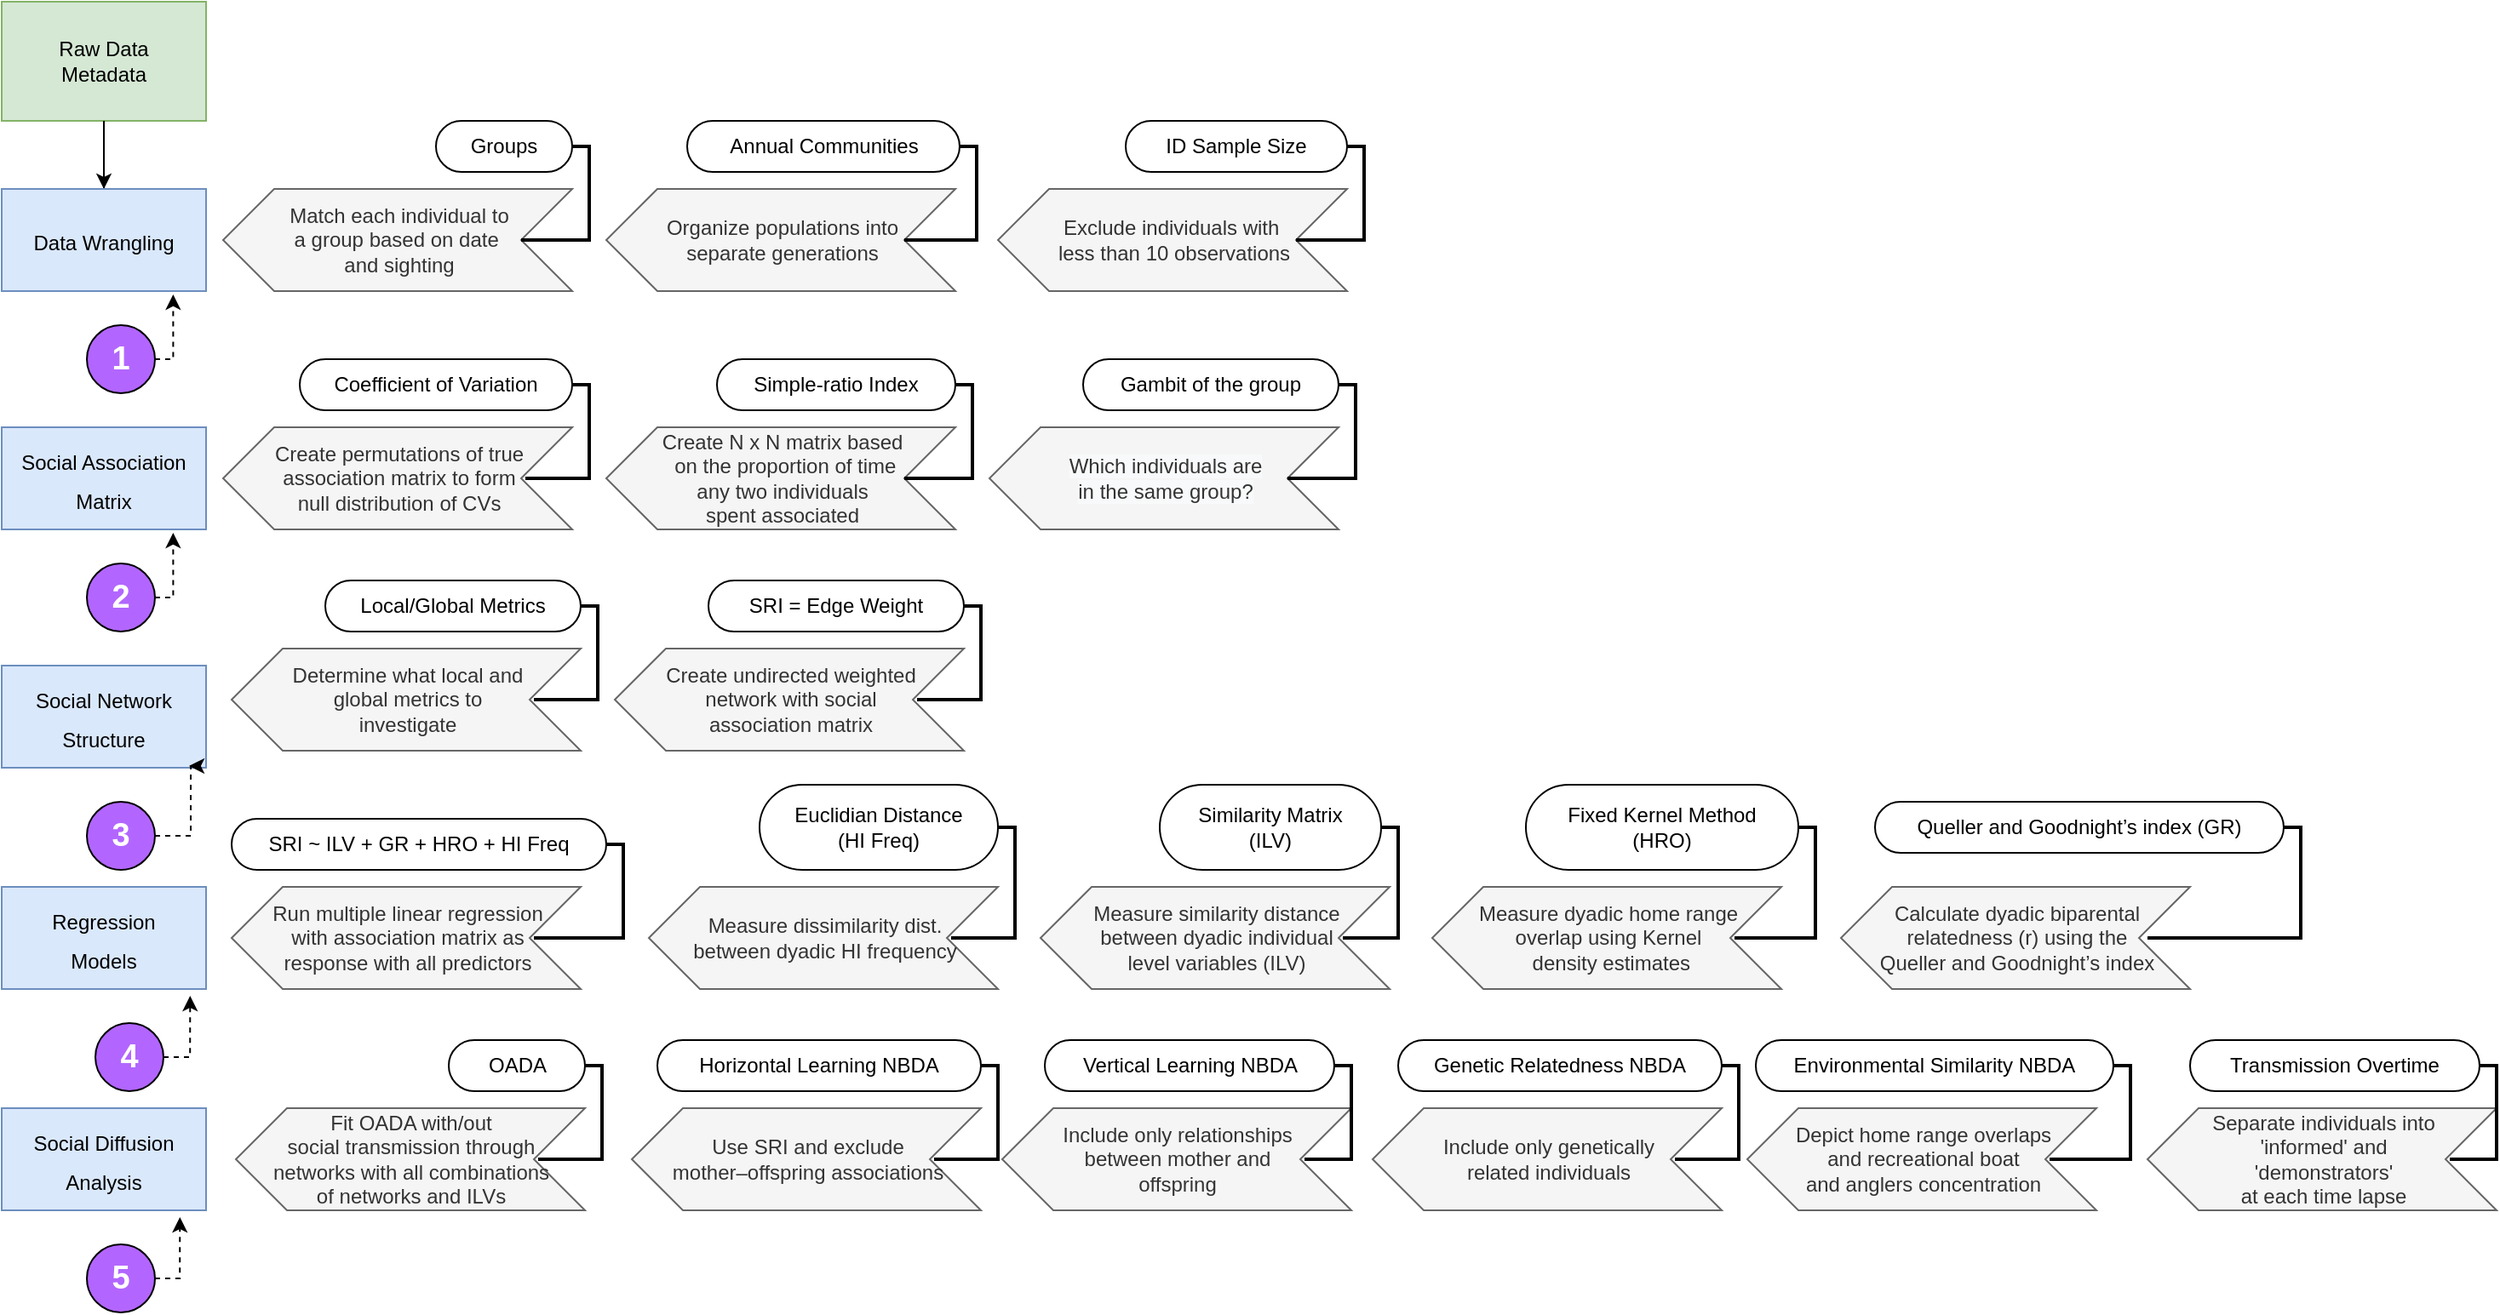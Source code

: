 <mxfile version="21.3.8" type="github">
  <diagram id="Asj_OvlAV7eRFMY_503B" name="Page-1">
    <mxGraphModel dx="794" dy="462" grid="1" gridSize="10" guides="1" tooltips="1" connect="1" arrows="1" fold="1" page="1" pageScale="1" pageWidth="850" pageHeight="1100" background="none" math="0" shadow="0">
      <root>
        <mxCell id="0" />
        <mxCell id="1" parent="0" />
        <mxCell id="feJvAz9ZvgBtIoRs770C-19" value="" style="edgeStyle=orthogonalEdgeStyle;rounded=0;orthogonalLoop=1;jettySize=auto;html=1;fontSize=12;fontColor=#FFFFFF;" parent="1" source="LIPbDDBm2kCoPktOWhKg-1" edge="1">
          <mxGeometry relative="1" as="geometry">
            <mxPoint x="100" y="150" as="targetPoint" />
          </mxGeometry>
        </mxCell>
        <mxCell id="LIPbDDBm2kCoPktOWhKg-1" value="Raw Data&lt;br&gt;Metadata" style="rounded=0;whiteSpace=wrap;html=1;fillColor=#d5e8d4;strokeColor=#82b366;" parent="1" vertex="1">
          <mxGeometry x="40" y="20" width="120" height="70" as="geometry" />
        </mxCell>
        <mxCell id="feJvAz9ZvgBtIoRs770C-24" style="edgeStyle=orthogonalEdgeStyle;rounded=0;orthogonalLoop=1;jettySize=auto;html=1;exitX=0.5;exitY=1;exitDx=0;exitDy=0;fontSize=12;fontColor=#FFFFFF;" parent="1" edge="1">
          <mxGeometry relative="1" as="geometry">
            <mxPoint x="530" y="690" as="sourcePoint" />
          </mxGeometry>
        </mxCell>
        <mxCell id="feJvAz9ZvgBtIoRs770C-25" value="" style="edgeStyle=orthogonalEdgeStyle;rounded=0;orthogonalLoop=1;jettySize=auto;html=1;fontSize=12;fontColor=#FFFFFF;" parent="1" edge="1">
          <mxGeometry relative="1" as="geometry">
            <mxPoint x="490" y="790" as="sourcePoint" />
          </mxGeometry>
        </mxCell>
        <mxCell id="feJvAz9ZvgBtIoRs770C-26" value="" style="edgeStyle=orthogonalEdgeStyle;rounded=0;orthogonalLoop=1;jettySize=auto;html=1;fontSize=12;fontColor=#FFFFFF;" parent="1" edge="1">
          <mxGeometry relative="1" as="geometry">
            <mxPoint x="365" y="790" as="sourcePoint" />
          </mxGeometry>
        </mxCell>
        <mxCell id="feJvAz9ZvgBtIoRs770C-28" value="" style="edgeStyle=orthogonalEdgeStyle;rounded=0;orthogonalLoop=1;jettySize=auto;html=1;fontSize=12;fontColor=#FFFFFF;" parent="1" edge="1">
          <mxGeometry relative="1" as="geometry">
            <mxPoint x="240" y="790" as="sourcePoint" />
          </mxGeometry>
        </mxCell>
        <mxCell id="feJvAz9ZvgBtIoRs770C-21" style="edgeStyle=orthogonalEdgeStyle;rounded=0;orthogonalLoop=1;jettySize=auto;html=1;exitX=1;exitY=0.5;exitDx=0;exitDy=0;entryX=0.839;entryY=1.033;entryDx=0;entryDy=0;entryPerimeter=0;fontSize=12;fontColor=#FFFFFF;dashed=1;" parent="1" source="feJvAz9ZvgBtIoRs770C-13" target="feJvAz9ZvgBtIoRs770C-17" edge="1">
          <mxGeometry relative="1" as="geometry" />
        </mxCell>
        <mxCell id="feJvAz9ZvgBtIoRs770C-13" value="&lt;font style=&quot;font-size: 19px;&quot; color=&quot;#ffffff&quot;&gt;2&lt;/font&gt;" style="ellipse;whiteSpace=wrap;html=1;strokeColor=#000000;fillColor=#B266FF;fontStyle=1" parent="1" vertex="1">
          <mxGeometry x="90" y="350" width="40" height="40" as="geometry" />
        </mxCell>
        <mxCell id="feJvAz9ZvgBtIoRs770C-14" value="&lt;font style=&quot;font-size: 19px;&quot; color=&quot;#ffffff&quot;&gt;3&lt;/font&gt;" style="ellipse;whiteSpace=wrap;html=1;strokeColor=#000000;fillColor=#B266FF;fontStyle=1" parent="1" vertex="1">
          <mxGeometry x="90" y="490" width="40" height="40" as="geometry" />
        </mxCell>
        <mxCell id="feJvAz9ZvgBtIoRs770C-29" style="edgeStyle=orthogonalEdgeStyle;rounded=0;orthogonalLoop=1;jettySize=auto;html=1;exitX=1;exitY=0.5;exitDx=0;exitDy=0;entryX=0.922;entryY=1.067;entryDx=0;entryDy=0;entryPerimeter=0;fontSize=12;fontColor=#FFFFFF;dashed=1;" parent="1" source="feJvAz9ZvgBtIoRs770C-15" target="feJvAz9ZvgBtIoRs770C-23" edge="1">
          <mxGeometry relative="1" as="geometry" />
        </mxCell>
        <mxCell id="feJvAz9ZvgBtIoRs770C-15" value="&lt;font style=&quot;font-size: 19px;&quot; color=&quot;#ffffff&quot;&gt;4&lt;/font&gt;" style="ellipse;whiteSpace=wrap;html=1;strokeColor=#000000;fillColor=#B266FF;fontStyle=1" parent="1" vertex="1">
          <mxGeometry x="95" y="620" width="40" height="40" as="geometry" />
        </mxCell>
        <mxCell id="feJvAz9ZvgBtIoRs770C-31" style="edgeStyle=orthogonalEdgeStyle;rounded=0;orthogonalLoop=1;jettySize=auto;html=1;exitX=1;exitY=0.5;exitDx=0;exitDy=0;entryX=0.872;entryY=1.067;entryDx=0;entryDy=0;entryPerimeter=0;dashed=1;fontSize=12;fontColor=#FFFFFF;" parent="1" source="feJvAz9ZvgBtIoRs770C-16" target="feJvAz9ZvgBtIoRs770C-30" edge="1">
          <mxGeometry relative="1" as="geometry" />
        </mxCell>
        <mxCell id="feJvAz9ZvgBtIoRs770C-16" value="&lt;font style=&quot;font-size: 19px;&quot; color=&quot;#ffffff&quot;&gt;5&lt;/font&gt;" style="ellipse;whiteSpace=wrap;html=1;strokeColor=#000000;fillColor=#B266FF;fontStyle=1" parent="1" vertex="1">
          <mxGeometry x="90" y="750" width="40" height="40" as="geometry" />
        </mxCell>
        <mxCell id="feJvAz9ZvgBtIoRs770C-17" value="&lt;font style=&quot;font-size: 12px;&quot;&gt;Social Association Matrix&lt;/font&gt;" style="rounded=0;whiteSpace=wrap;html=1;strokeColor=#6c8ebf;fontSize=19;fillColor=#dae8fc;" parent="1" vertex="1">
          <mxGeometry x="40" y="270" width="120" height="60" as="geometry" />
        </mxCell>
        <mxCell id="feJvAz9ZvgBtIoRs770C-18" value="&lt;font style=&quot;font-size: 12px;&quot;&gt;Social Network Structure&lt;/font&gt;" style="rounded=0;whiteSpace=wrap;html=1;strokeColor=#6c8ebf;fontSize=19;fillColor=#dae8fc;" parent="1" vertex="1">
          <mxGeometry x="40" y="410" width="120" height="60" as="geometry" />
        </mxCell>
        <mxCell id="feJvAz9ZvgBtIoRs770C-23" value="&lt;font style=&quot;font-size: 12px;&quot;&gt;Regression&lt;br&gt;Models&lt;br&gt;&lt;/font&gt;" style="rounded=0;whiteSpace=wrap;html=1;strokeColor=#6c8ebf;fontSize=19;fillColor=#dae8fc;" parent="1" vertex="1">
          <mxGeometry x="40" y="540" width="120" height="60" as="geometry" />
        </mxCell>
        <mxCell id="feJvAz9ZvgBtIoRs770C-30" value="&lt;font style=&quot;font-size: 12px;&quot;&gt;Social Diffusion&lt;br&gt;Analysis&lt;br&gt;&lt;/font&gt;" style="rounded=0;whiteSpace=wrap;html=1;strokeColor=#6c8ebf;fontSize=19;fillColor=#dae8fc;" parent="1" vertex="1">
          <mxGeometry x="40" y="670" width="120" height="60" as="geometry" />
        </mxCell>
        <mxCell id="DAMQzkQiVlCdPJjBUR-s-13" value="&lt;span style=&quot;color: rgb(51, 51, 51); background-color: rgb(248, 249, 250);&quot;&gt;Which individuals are&lt;br&gt;in the same group?&lt;/span&gt;" style="html=1;shadow=0;dashed=0;align=center;verticalAlign=middle;shape=mxgraph.arrows2.arrow;dy=0;dx=30;notch=30;rotation=0;direction=west;fillColor=#f5f5f5;strokeColor=#666666;fontColor=#333333;" parent="1" vertex="1">
          <mxGeometry x="620" y="270" width="205" height="60" as="geometry" />
        </mxCell>
        <mxCell id="DAMQzkQiVlCdPJjBUR-s-14" value="Create N x N matrix based&lt;br style=&quot;border-color: var(--border-color);&quot;&gt;&amp;nbsp;on the p&lt;font color=&quot;#333333&quot;&gt;roportion of time &lt;br&gt;any two individuals &lt;br&gt;spent associated&lt;/font&gt;" style="html=1;shadow=0;dashed=0;align=center;verticalAlign=middle;shape=mxgraph.arrows2.arrow;dy=0;dx=30;notch=30;rotation=0;direction=west;fillColor=#f5f5f5;fontColor=#333333;strokeColor=#666666;" parent="1" vertex="1">
          <mxGeometry x="395" y="270" width="205" height="60" as="geometry" />
        </mxCell>
        <mxCell id="DAMQzkQiVlCdPJjBUR-s-17" value="Simple-ratio Index" style="whiteSpace=wrap;html=1;rounded=1;arcSize=50;align=center;verticalAlign=middle;strokeWidth=1;autosize=1;spacing=4;treeFolding=1;treeMoving=1;newEdgeStyle={&quot;edgeStyle&quot;:&quot;entityRelationEdgeStyle&quot;,&quot;startArrow&quot;:&quot;none&quot;,&quot;endArrow&quot;:&quot;none&quot;,&quot;segment&quot;:10,&quot;curved&quot;:1};" parent="1" vertex="1">
          <mxGeometry x="460" y="230" width="140" height="30" as="geometry" />
        </mxCell>
        <mxCell id="DAMQzkQiVlCdPJjBUR-s-18" value="" style="edgeStyle=entityRelationEdgeStyle;startArrow=none;endArrow=none;segment=10;curved=1;rounded=0;shape=link;width=-1;exitX=0;exitY=0.5;exitDx=30;exitDy=0;exitPerimeter=0;" parent="1" source="DAMQzkQiVlCdPJjBUR-s-14" target="DAMQzkQiVlCdPJjBUR-s-17" edge="1">
          <mxGeometry relative="1" as="geometry">
            <mxPoint x="660" y="410" as="sourcePoint" />
          </mxGeometry>
        </mxCell>
        <mxCell id="DAMQzkQiVlCdPJjBUR-s-22" value="Gambit of the group" style="whiteSpace=wrap;html=1;rounded=1;arcSize=50;align=center;verticalAlign=middle;strokeWidth=1;autosize=1;spacing=4;treeFolding=1;treeMoving=1;newEdgeStyle={&quot;edgeStyle&quot;:&quot;entityRelationEdgeStyle&quot;,&quot;startArrow&quot;:&quot;none&quot;,&quot;endArrow&quot;:&quot;none&quot;,&quot;segment&quot;:10,&quot;curved&quot;:1};" parent="1" vertex="1">
          <mxGeometry x="675" y="230" width="150" height="30" as="geometry" />
        </mxCell>
        <mxCell id="DAMQzkQiVlCdPJjBUR-s-23" value="" style="edgeStyle=entityRelationEdgeStyle;startArrow=none;endArrow=none;segment=10;curved=1;rounded=0;shape=link;exitX=0;exitY=0.5;exitDx=30;exitDy=0;exitPerimeter=0;width=1;" parent="1" source="DAMQzkQiVlCdPJjBUR-s-13" target="DAMQzkQiVlCdPJjBUR-s-22" edge="1">
          <mxGeometry relative="1" as="geometry">
            <mxPoint x="732.5" y="265" as="sourcePoint" />
          </mxGeometry>
        </mxCell>
        <mxCell id="xzP4lWZcJlKj3KOKzyeN-1" value="Exclude individuals with&amp;nbsp;&lt;br&gt;less than 10 observations" style="html=1;shadow=0;dashed=0;align=center;verticalAlign=middle;shape=mxgraph.arrows2.arrow;dy=0;dx=30;notch=30;rotation=0;direction=west;fillColor=#f5f5f5;fontColor=#333333;strokeColor=#666666;" parent="1" vertex="1">
          <mxGeometry x="625" y="130" width="205" height="60" as="geometry" />
        </mxCell>
        <mxCell id="xzP4lWZcJlKj3KOKzyeN-2" value="Create permutations of true &lt;br&gt;association matrix to form&lt;br&gt;null distribution of CVs" style="html=1;shadow=0;dashed=0;align=center;verticalAlign=middle;shape=mxgraph.arrows2.arrow;dy=0;dx=30;notch=30;rotation=0;direction=west;fillColor=#f5f5f5;fontColor=#333333;strokeColor=#666666;" parent="1" vertex="1">
          <mxGeometry x="170" y="270" width="205" height="60" as="geometry" />
        </mxCell>
        <mxCell id="xzP4lWZcJlKj3KOKzyeN-3" value="Run multiple linear regression&lt;br&gt;with association matrix as&lt;br&gt;response with all predictors" style="html=1;shadow=0;dashed=0;align=center;verticalAlign=middle;shape=mxgraph.arrows2.arrow;dy=0;dx=30;notch=30;rotation=0;direction=west;fillColor=#f5f5f5;fontColor=#333333;strokeColor=#666666;" parent="1" vertex="1">
          <mxGeometry x="175" y="540" width="205" height="60" as="geometry" />
        </mxCell>
        <mxCell id="xzP4lWZcJlKj3KOKzyeN-4" value="Measure dissimilarity dist.&lt;br&gt;between dyadic HI frequency" style="html=1;shadow=0;dashed=0;align=center;verticalAlign=middle;shape=mxgraph.arrows2.arrow;dy=0;dx=30;notch=30;rotation=0;direction=west;fillColor=#f5f5f5;fontColor=#333333;strokeColor=#666666;" parent="1" vertex="1">
          <mxGeometry x="420" y="540" width="205" height="60" as="geometry" />
        </mxCell>
        <mxCell id="hiPtZPuh-JGFuhu2f1dp-1" value="Coefficient of Variation" style="whiteSpace=wrap;html=1;rounded=1;arcSize=50;align=center;verticalAlign=middle;strokeWidth=1;autosize=1;spacing=4;treeFolding=1;treeMoving=1;newEdgeStyle={&quot;edgeStyle&quot;:&quot;entityRelationEdgeStyle&quot;,&quot;startArrow&quot;:&quot;none&quot;,&quot;endArrow&quot;:&quot;none&quot;,&quot;segment&quot;:10,&quot;curved&quot;:1};" parent="1" vertex="1">
          <mxGeometry x="215" y="230" width="160" height="30" as="geometry" />
        </mxCell>
        <mxCell id="hiPtZPuh-JGFuhu2f1dp-2" value="" style="edgeStyle=entityRelationEdgeStyle;startArrow=none;endArrow=none;segment=10;curved=1;rounded=0;shape=link;width=-1;exitX=0;exitY=0.5;exitDx=30;exitDy=0;exitPerimeter=0;" parent="1" target="hiPtZPuh-JGFuhu2f1dp-1" edge="1">
          <mxGeometry relative="1" as="geometry">
            <mxPoint x="347.5" y="300" as="sourcePoint" />
          </mxGeometry>
        </mxCell>
        <mxCell id="hiPtZPuh-JGFuhu2f1dp-3" value="ID Sample Size" style="whiteSpace=wrap;html=1;rounded=1;arcSize=50;align=center;verticalAlign=middle;strokeWidth=1;autosize=1;spacing=4;treeFolding=1;treeMoving=1;newEdgeStyle={&quot;edgeStyle&quot;:&quot;entityRelationEdgeStyle&quot;,&quot;startArrow&quot;:&quot;none&quot;,&quot;endArrow&quot;:&quot;none&quot;,&quot;segment&quot;:10,&quot;curved&quot;:1};" parent="1" vertex="1">
          <mxGeometry x="700" y="90" width="130" height="30" as="geometry" />
        </mxCell>
        <mxCell id="hiPtZPuh-JGFuhu2f1dp-4" value="" style="edgeStyle=entityRelationEdgeStyle;startArrow=none;endArrow=none;segment=10;curved=1;rounded=0;shape=link;width=-1;exitX=0;exitY=0.5;exitDx=30;exitDy=0;exitPerimeter=0;" parent="1" target="hiPtZPuh-JGFuhu2f1dp-3" edge="1">
          <mxGeometry relative="1" as="geometry">
            <mxPoint x="800" y="160" as="sourcePoint" />
          </mxGeometry>
        </mxCell>
        <mxCell id="hiPtZPuh-JGFuhu2f1dp-5" value="Determine what local and &lt;br&gt;global metrics to&lt;br&gt;investigate" style="html=1;shadow=0;dashed=0;align=center;verticalAlign=middle;shape=mxgraph.arrows2.arrow;dy=0;dx=30;notch=30;rotation=0;direction=west;fillColor=#f5f5f5;fontColor=#333333;strokeColor=#666666;" parent="1" vertex="1">
          <mxGeometry x="175" y="400" width="205" height="60" as="geometry" />
        </mxCell>
        <mxCell id="hiPtZPuh-JGFuhu2f1dp-6" value="Local/Global Metrics" style="whiteSpace=wrap;html=1;rounded=1;arcSize=50;align=center;verticalAlign=middle;strokeWidth=1;autosize=1;spacing=4;treeFolding=1;treeMoving=1;newEdgeStyle={&quot;edgeStyle&quot;:&quot;entityRelationEdgeStyle&quot;,&quot;startArrow&quot;:&quot;none&quot;,&quot;endArrow&quot;:&quot;none&quot;,&quot;segment&quot;:10,&quot;curved&quot;:1};" parent="1" vertex="1">
          <mxGeometry x="230" y="360" width="150" height="30" as="geometry" />
        </mxCell>
        <mxCell id="hiPtZPuh-JGFuhu2f1dp-7" value="" style="edgeStyle=entityRelationEdgeStyle;startArrow=none;endArrow=none;segment=10;curved=1;rounded=0;shape=link;width=-1;exitX=0;exitY=0.5;exitDx=30;exitDy=0;exitPerimeter=0;" parent="1" target="hiPtZPuh-JGFuhu2f1dp-6" edge="1">
          <mxGeometry relative="1" as="geometry">
            <mxPoint x="352.5" y="430" as="sourcePoint" />
          </mxGeometry>
        </mxCell>
        <mxCell id="hiPtZPuh-JGFuhu2f1dp-11" value="Create undirected weighted&lt;br style=&quot;border-color: var(--border-color);&quot;&gt;network with social&lt;br style=&quot;border-color: var(--border-color);&quot;&gt;association&amp;nbsp;matrix" style="html=1;shadow=0;dashed=0;align=center;verticalAlign=middle;shape=mxgraph.arrows2.arrow;dy=0;dx=30;notch=30;rotation=0;direction=west;fillColor=#f5f5f5;fontColor=#333333;strokeColor=#666666;" parent="1" vertex="1">
          <mxGeometry x="400" y="400" width="205" height="60" as="geometry" />
        </mxCell>
        <mxCell id="hiPtZPuh-JGFuhu2f1dp-12" value="SRI = Edge Weight" style="whiteSpace=wrap;html=1;rounded=1;arcSize=50;align=center;verticalAlign=middle;strokeWidth=1;autosize=1;spacing=4;treeFolding=1;treeMoving=1;newEdgeStyle={&quot;edgeStyle&quot;:&quot;entityRelationEdgeStyle&quot;,&quot;startArrow&quot;:&quot;none&quot;,&quot;endArrow&quot;:&quot;none&quot;,&quot;segment&quot;:10,&quot;curved&quot;:1};" parent="1" vertex="1">
          <mxGeometry x="455" y="360" width="150" height="30" as="geometry" />
        </mxCell>
        <mxCell id="hiPtZPuh-JGFuhu2f1dp-13" value="" style="edgeStyle=entityRelationEdgeStyle;startArrow=none;endArrow=none;segment=10;curved=1;rounded=0;shape=link;width=-1;exitX=0;exitY=0.5;exitDx=30;exitDy=0;exitPerimeter=0;" parent="1" target="hiPtZPuh-JGFuhu2f1dp-12" edge="1">
          <mxGeometry relative="1" as="geometry">
            <mxPoint x="577.5" y="430" as="sourcePoint" />
          </mxGeometry>
        </mxCell>
        <mxCell id="hiPtZPuh-JGFuhu2f1dp-14" value="SRI ~ ILV + GR + HRO + HI Freq" style="whiteSpace=wrap;html=1;rounded=1;arcSize=50;align=center;verticalAlign=middle;strokeWidth=1;autosize=1;spacing=4;treeFolding=1;treeMoving=1;newEdgeStyle={&quot;edgeStyle&quot;:&quot;entityRelationEdgeStyle&quot;,&quot;startArrow&quot;:&quot;none&quot;,&quot;endArrow&quot;:&quot;none&quot;,&quot;segment&quot;:10,&quot;curved&quot;:1};" parent="1" vertex="1">
          <mxGeometry x="175" y="500" width="220" height="30" as="geometry" />
        </mxCell>
        <mxCell id="hiPtZPuh-JGFuhu2f1dp-15" value="" style="edgeStyle=entityRelationEdgeStyle;startArrow=none;endArrow=none;segment=10;curved=1;rounded=0;shape=link;width=-1;exitX=0;exitY=0.5;exitDx=30;exitDy=0;exitPerimeter=0;" parent="1" target="hiPtZPuh-JGFuhu2f1dp-14" edge="1">
          <mxGeometry relative="1" as="geometry">
            <mxPoint x="352.5" y="570" as="sourcePoint" />
          </mxGeometry>
        </mxCell>
        <mxCell id="hiPtZPuh-JGFuhu2f1dp-16" value="Euclidian Distance&lt;br&gt;(HI Freq)" style="whiteSpace=wrap;html=1;rounded=1;arcSize=50;align=center;verticalAlign=middle;strokeWidth=1;autosize=1;spacing=4;treeFolding=1;treeMoving=1;newEdgeStyle={&quot;edgeStyle&quot;:&quot;entityRelationEdgeStyle&quot;,&quot;startArrow&quot;:&quot;none&quot;,&quot;endArrow&quot;:&quot;none&quot;,&quot;segment&quot;:10,&quot;curved&quot;:1};" parent="1" vertex="1">
          <mxGeometry x="485" y="480" width="140" height="50" as="geometry" />
        </mxCell>
        <mxCell id="hiPtZPuh-JGFuhu2f1dp-17" value="" style="edgeStyle=entityRelationEdgeStyle;startArrow=none;endArrow=none;segment=10;curved=1;rounded=0;shape=link;width=-1;exitX=0;exitY=0.5;exitDx=30;exitDy=0;exitPerimeter=0;" parent="1" target="hiPtZPuh-JGFuhu2f1dp-16" edge="1">
          <mxGeometry relative="1" as="geometry">
            <mxPoint x="597.5" y="570" as="sourcePoint" />
          </mxGeometry>
        </mxCell>
        <mxCell id="hiPtZPuh-JGFuhu2f1dp-18" value="Measure similarity distance&lt;br&gt;between dyadic individual&lt;br&gt;level variables (ILV)" style="html=1;shadow=0;dashed=0;align=center;verticalAlign=middle;shape=mxgraph.arrows2.arrow;dy=0;dx=30;notch=30;rotation=0;direction=west;fillColor=#f5f5f5;fontColor=#333333;strokeColor=#666666;" parent="1" vertex="1">
          <mxGeometry x="650" y="540" width="205" height="60" as="geometry" />
        </mxCell>
        <mxCell id="hiPtZPuh-JGFuhu2f1dp-19" value="Similarity Matrix&lt;br&gt;(ILV)" style="whiteSpace=wrap;html=1;rounded=1;arcSize=50;align=center;verticalAlign=middle;strokeWidth=1;autosize=1;spacing=4;treeFolding=1;treeMoving=1;newEdgeStyle={&quot;edgeStyle&quot;:&quot;entityRelationEdgeStyle&quot;,&quot;startArrow&quot;:&quot;none&quot;,&quot;endArrow&quot;:&quot;none&quot;,&quot;segment&quot;:10,&quot;curved&quot;:1};" parent="1" vertex="1">
          <mxGeometry x="720" y="480" width="130" height="50" as="geometry" />
        </mxCell>
        <mxCell id="hiPtZPuh-JGFuhu2f1dp-20" value="" style="edgeStyle=entityRelationEdgeStyle;startArrow=none;endArrow=none;segment=10;curved=1;rounded=0;shape=link;width=-1;exitX=0;exitY=0.5;exitDx=30;exitDy=0;exitPerimeter=0;" parent="1" target="hiPtZPuh-JGFuhu2f1dp-19" edge="1">
          <mxGeometry relative="1" as="geometry">
            <mxPoint x="827.5" y="570" as="sourcePoint" />
          </mxGeometry>
        </mxCell>
        <mxCell id="hiPtZPuh-JGFuhu2f1dp-21" value="Measure dyadic home range &lt;br&gt;overlap using Kernel&lt;br&gt;&amp;nbsp;density estimates" style="html=1;shadow=0;dashed=0;align=center;verticalAlign=middle;shape=mxgraph.arrows2.arrow;dy=0;dx=30;notch=30;rotation=0;direction=west;fillColor=#f5f5f5;fontColor=#333333;strokeColor=#666666;" parent="1" vertex="1">
          <mxGeometry x="880" y="540" width="205" height="60" as="geometry" />
        </mxCell>
        <mxCell id="hiPtZPuh-JGFuhu2f1dp-22" value="Fixed Kernel Method&lt;br&gt;(HRO)" style="whiteSpace=wrap;html=1;rounded=1;arcSize=50;align=center;verticalAlign=middle;strokeWidth=1;autosize=1;spacing=4;treeFolding=1;treeMoving=1;newEdgeStyle={&quot;edgeStyle&quot;:&quot;entityRelationEdgeStyle&quot;,&quot;startArrow&quot;:&quot;none&quot;,&quot;endArrow&quot;:&quot;none&quot;,&quot;segment&quot;:10,&quot;curved&quot;:1};" parent="1" vertex="1">
          <mxGeometry x="935" y="480" width="160" height="50" as="geometry" />
        </mxCell>
        <mxCell id="hiPtZPuh-JGFuhu2f1dp-23" value="" style="edgeStyle=entityRelationEdgeStyle;startArrow=none;endArrow=none;segment=10;curved=1;rounded=0;shape=link;width=-1;exitX=0;exitY=0.5;exitDx=30;exitDy=0;exitPerimeter=0;" parent="1" target="hiPtZPuh-JGFuhu2f1dp-22" edge="1">
          <mxGeometry relative="1" as="geometry">
            <mxPoint x="1057.5" y="570" as="sourcePoint" />
          </mxGeometry>
        </mxCell>
        <mxCell id="hiPtZPuh-JGFuhu2f1dp-24" value="Calculate dyadic biparental &lt;br&gt;relatedness (r) using the&lt;br&gt;Queller and Goodnight’s index" style="html=1;shadow=0;dashed=0;align=center;verticalAlign=middle;shape=mxgraph.arrows2.arrow;dy=0;dx=30;notch=30;rotation=0;direction=west;fillColor=#f5f5f5;fontColor=#333333;strokeColor=#666666;" parent="1" vertex="1">
          <mxGeometry x="1120" y="540" width="205" height="60" as="geometry" />
        </mxCell>
        <mxCell id="hiPtZPuh-JGFuhu2f1dp-27" style="edgeStyle=orthogonalEdgeStyle;rounded=0;orthogonalLoop=1;jettySize=auto;html=1;exitX=1;exitY=0.5;exitDx=0;exitDy=0;entryX=0.839;entryY=1.033;entryDx=0;entryDy=0;entryPerimeter=0;fontSize=12;fontColor=#FFFFFF;dashed=1;" parent="1" source="hiPtZPuh-JGFuhu2f1dp-28" target="hiPtZPuh-JGFuhu2f1dp-29" edge="1">
          <mxGeometry relative="1" as="geometry" />
        </mxCell>
        <mxCell id="hiPtZPuh-JGFuhu2f1dp-28" value="&lt;font style=&quot;font-size: 19px;&quot; color=&quot;#ffffff&quot;&gt;1&lt;/font&gt;" style="ellipse;whiteSpace=wrap;html=1;strokeColor=#000000;fillColor=#B266FF;fontStyle=1" parent="1" vertex="1">
          <mxGeometry x="90" y="210" width="40" height="40" as="geometry" />
        </mxCell>
        <mxCell id="hiPtZPuh-JGFuhu2f1dp-36" value="" style="edgeStyle=orthogonalEdgeStyle;rounded=0;orthogonalLoop=1;jettySize=auto;html=1;exitX=0.5;exitY=1;exitDx=0;exitDy=0;" parent="1" source="LIPbDDBm2kCoPktOWhKg-1" edge="1">
          <mxGeometry relative="1" as="geometry">
            <mxPoint x="60" y="110" as="sourcePoint" />
            <mxPoint x="100" y="130" as="targetPoint" />
          </mxGeometry>
        </mxCell>
        <mxCell id="hiPtZPuh-JGFuhu2f1dp-29" value="&lt;font style=&quot;font-size: 12px;&quot;&gt;Data Wrangling&lt;/font&gt;" style="rounded=0;whiteSpace=wrap;html=1;strokeColor=#6c8ebf;fontSize=19;fillColor=#dae8fc;" parent="1" vertex="1">
          <mxGeometry x="40" y="130" width="120" height="60" as="geometry" />
        </mxCell>
        <mxCell id="hiPtZPuh-JGFuhu2f1dp-30" value="Organize populations into&lt;br style=&quot;border-color: var(--border-color);&quot;&gt;separate generations" style="html=1;shadow=0;dashed=0;align=center;verticalAlign=middle;shape=mxgraph.arrows2.arrow;dy=0;dx=30;notch=30;rotation=0;direction=west;fillColor=#f5f5f5;fontColor=#333333;strokeColor=#666666;" parent="1" vertex="1">
          <mxGeometry x="395" y="130" width="205" height="60" as="geometry" />
        </mxCell>
        <mxCell id="hiPtZPuh-JGFuhu2f1dp-31" value="Annual Communities" style="whiteSpace=wrap;html=1;rounded=1;arcSize=50;align=center;verticalAlign=middle;strokeWidth=1;autosize=1;spacing=4;treeFolding=1;treeMoving=1;newEdgeStyle={&quot;edgeStyle&quot;:&quot;entityRelationEdgeStyle&quot;,&quot;startArrow&quot;:&quot;none&quot;,&quot;endArrow&quot;:&quot;none&quot;,&quot;segment&quot;:10,&quot;curved&quot;:1};" parent="1" vertex="1">
          <mxGeometry x="442.5" y="90" width="160" height="30" as="geometry" />
        </mxCell>
        <mxCell id="hiPtZPuh-JGFuhu2f1dp-32" value="" style="edgeStyle=entityRelationEdgeStyle;startArrow=none;endArrow=none;segment=10;curved=1;rounded=0;shape=link;width=-1;exitX=0;exitY=0.5;exitDx=30;exitDy=0;exitPerimeter=0;" parent="1" source="hiPtZPuh-JGFuhu2f1dp-30" target="hiPtZPuh-JGFuhu2f1dp-31" edge="1">
          <mxGeometry relative="1" as="geometry">
            <mxPoint x="660" y="270" as="sourcePoint" />
          </mxGeometry>
        </mxCell>
        <mxCell id="hiPtZPuh-JGFuhu2f1dp-37" value="Queller and Goodnight’s index (GR)" style="whiteSpace=wrap;html=1;rounded=1;arcSize=50;align=center;verticalAlign=middle;strokeWidth=1;autosize=1;spacing=4;treeFolding=1;treeMoving=1;newEdgeStyle={&quot;edgeStyle&quot;:&quot;entityRelationEdgeStyle&quot;,&quot;startArrow&quot;:&quot;none&quot;,&quot;endArrow&quot;:&quot;none&quot;,&quot;segment&quot;:10,&quot;curved&quot;:1};" parent="1" vertex="1">
          <mxGeometry x="1140" y="490" width="240" height="30" as="geometry" />
        </mxCell>
        <mxCell id="hiPtZPuh-JGFuhu2f1dp-38" value="" style="edgeStyle=entityRelationEdgeStyle;startArrow=none;endArrow=none;segment=10;curved=1;rounded=0;shape=link;width=-1;" parent="1" target="hiPtZPuh-JGFuhu2f1dp-37" edge="1">
          <mxGeometry relative="1" as="geometry">
            <mxPoint x="1300" y="570" as="sourcePoint" />
          </mxGeometry>
        </mxCell>
        <mxCell id="hiPtZPuh-JGFuhu2f1dp-39" style="edgeStyle=orthogonalEdgeStyle;rounded=0;orthogonalLoop=1;jettySize=auto;html=1;exitX=1;exitY=0.5;exitDx=0;exitDy=0;fontSize=12;fontColor=#FFFFFF;dashed=1;" parent="1" source="feJvAz9ZvgBtIoRs770C-14" edge="1">
          <mxGeometry relative="1" as="geometry">
            <mxPoint x="140" y="380" as="sourcePoint" />
            <mxPoint x="150" y="469" as="targetPoint" />
            <Array as="points">
              <mxPoint x="151" y="510" />
              <mxPoint x="151" y="469" />
            </Array>
          </mxGeometry>
        </mxCell>
        <mxCell id="hiPtZPuh-JGFuhu2f1dp-40" value="Use SRI and exclude&lt;br&gt;mother–offspring associations" style="html=1;shadow=0;dashed=0;align=center;verticalAlign=middle;shape=mxgraph.arrows2.arrow;dy=0;dx=30;notch=30;rotation=0;direction=west;fillColor=#f5f5f5;fontColor=#333333;strokeColor=#666666;" parent="1" vertex="1">
          <mxGeometry x="410" y="670" width="205" height="60" as="geometry" />
        </mxCell>
        <mxCell id="hiPtZPuh-JGFuhu2f1dp-41" value="Horizontal Learning NBDA" style="whiteSpace=wrap;html=1;rounded=1;arcSize=50;align=center;verticalAlign=middle;strokeWidth=1;autosize=1;spacing=4;treeFolding=1;treeMoving=1;newEdgeStyle={&quot;edgeStyle&quot;:&quot;entityRelationEdgeStyle&quot;,&quot;startArrow&quot;:&quot;none&quot;,&quot;endArrow&quot;:&quot;none&quot;,&quot;segment&quot;:10,&quot;curved&quot;:1};" parent="1" vertex="1">
          <mxGeometry x="425" y="630" width="190" height="30" as="geometry" />
        </mxCell>
        <mxCell id="hiPtZPuh-JGFuhu2f1dp-42" value="" style="edgeStyle=entityRelationEdgeStyle;startArrow=none;endArrow=none;segment=10;curved=1;rounded=0;shape=link;width=-1;exitX=0;exitY=0.5;exitDx=30;exitDy=0;exitPerimeter=0;" parent="1" target="hiPtZPuh-JGFuhu2f1dp-41" edge="1">
          <mxGeometry relative="1" as="geometry">
            <mxPoint x="587.5" y="700" as="sourcePoint" />
          </mxGeometry>
        </mxCell>
        <mxCell id="hiPtZPuh-JGFuhu2f1dp-43" value="Include only relationships &lt;br&gt;between mother and &lt;br&gt;offspring" style="html=1;shadow=0;dashed=0;align=center;verticalAlign=middle;shape=mxgraph.arrows2.arrow;dy=0;dx=30;notch=30;rotation=0;direction=west;fillColor=#f5f5f5;fontColor=#333333;strokeColor=#666666;" parent="1" vertex="1">
          <mxGeometry x="627.5" y="670" width="205" height="60" as="geometry" />
        </mxCell>
        <mxCell id="hiPtZPuh-JGFuhu2f1dp-44" value="Vertical Learning NBDA" style="whiteSpace=wrap;html=1;rounded=1;arcSize=50;align=center;verticalAlign=middle;strokeWidth=1;autosize=1;spacing=4;treeFolding=1;treeMoving=1;newEdgeStyle={&quot;edgeStyle&quot;:&quot;entityRelationEdgeStyle&quot;,&quot;startArrow&quot;:&quot;none&quot;,&quot;endArrow&quot;:&quot;none&quot;,&quot;segment&quot;:10,&quot;curved&quot;:1};" parent="1" vertex="1">
          <mxGeometry x="652.5" y="630" width="170" height="30" as="geometry" />
        </mxCell>
        <mxCell id="hiPtZPuh-JGFuhu2f1dp-45" value="" style="edgeStyle=entityRelationEdgeStyle;startArrow=none;endArrow=none;segment=10;curved=1;rounded=0;shape=link;width=-1;exitX=0;exitY=0.5;exitDx=30;exitDy=0;exitPerimeter=0;" parent="1" target="hiPtZPuh-JGFuhu2f1dp-44" edge="1">
          <mxGeometry relative="1" as="geometry">
            <mxPoint x="805" y="700" as="sourcePoint" />
          </mxGeometry>
        </mxCell>
        <mxCell id="hiPtZPuh-JGFuhu2f1dp-46" value="Include only genetically&lt;br&gt;related individuals&lt;br&gt;" style="html=1;shadow=0;dashed=0;align=center;verticalAlign=middle;shape=mxgraph.arrows2.arrow;dy=0;dx=30;notch=30;rotation=0;direction=west;fillColor=#f5f5f5;fontColor=#333333;strokeColor=#666666;" parent="1" vertex="1">
          <mxGeometry x="845" y="670" width="205" height="60" as="geometry" />
        </mxCell>
        <mxCell id="hiPtZPuh-JGFuhu2f1dp-47" value="Genetic Relatedness NBDA" style="whiteSpace=wrap;html=1;rounded=1;arcSize=50;align=center;verticalAlign=middle;strokeWidth=1;autosize=1;spacing=4;treeFolding=1;treeMoving=1;newEdgeStyle={&quot;edgeStyle&quot;:&quot;entityRelationEdgeStyle&quot;,&quot;startArrow&quot;:&quot;none&quot;,&quot;endArrow&quot;:&quot;none&quot;,&quot;segment&quot;:10,&quot;curved&quot;:1};" parent="1" vertex="1">
          <mxGeometry x="860" y="630" width="190" height="30" as="geometry" />
        </mxCell>
        <mxCell id="hiPtZPuh-JGFuhu2f1dp-48" value="" style="edgeStyle=entityRelationEdgeStyle;startArrow=none;endArrow=none;segment=10;curved=1;rounded=0;shape=link;width=-1;exitX=0;exitY=0.5;exitDx=30;exitDy=0;exitPerimeter=0;" parent="1" target="hiPtZPuh-JGFuhu2f1dp-47" edge="1">
          <mxGeometry relative="1" as="geometry">
            <mxPoint x="1022.5" y="700" as="sourcePoint" />
          </mxGeometry>
        </mxCell>
        <mxCell id="hiPtZPuh-JGFuhu2f1dp-49" value="Depict home range overlaps &lt;br&gt;and&amp;nbsp;recreational boat&lt;br&gt;and anglers concentration" style="html=1;shadow=0;dashed=0;align=center;verticalAlign=middle;shape=mxgraph.arrows2.arrow;dy=0;dx=30;notch=30;rotation=0;direction=west;fillColor=#f5f5f5;fontColor=#333333;strokeColor=#666666;" parent="1" vertex="1">
          <mxGeometry x="1065" y="670" width="205" height="60" as="geometry" />
        </mxCell>
        <mxCell id="hiPtZPuh-JGFuhu2f1dp-50" value="Environmental Similarity NBDA" style="whiteSpace=wrap;html=1;rounded=1;arcSize=50;align=center;verticalAlign=middle;strokeWidth=1;autosize=1;spacing=4;treeFolding=1;treeMoving=1;newEdgeStyle={&quot;edgeStyle&quot;:&quot;entityRelationEdgeStyle&quot;,&quot;startArrow&quot;:&quot;none&quot;,&quot;endArrow&quot;:&quot;none&quot;,&quot;segment&quot;:10,&quot;curved&quot;:1};" parent="1" vertex="1">
          <mxGeometry x="1070" y="630" width="210" height="30" as="geometry" />
        </mxCell>
        <mxCell id="hiPtZPuh-JGFuhu2f1dp-51" value="" style="edgeStyle=entityRelationEdgeStyle;startArrow=none;endArrow=none;segment=10;curved=1;rounded=0;shape=link;width=-1;exitX=0;exitY=0.5;exitDx=30;exitDy=0;exitPerimeter=0;" parent="1" target="hiPtZPuh-JGFuhu2f1dp-50" edge="1">
          <mxGeometry relative="1" as="geometry">
            <mxPoint x="1242.5" y="700" as="sourcePoint" />
          </mxGeometry>
        </mxCell>
        <mxCell id="hiPtZPuh-JGFuhu2f1dp-52" value="Fit OADA with/out &lt;br&gt;social transmission through&lt;br&gt;networks&amp;nbsp;with all combinations &lt;br&gt;of networks and ILVs" style="html=1;shadow=0;dashed=0;align=center;verticalAlign=middle;shape=mxgraph.arrows2.arrow;dy=0;dx=30;notch=30;rotation=0;direction=west;fillColor=#f5f5f5;fontColor=#333333;strokeColor=#666666;" parent="1" vertex="1">
          <mxGeometry x="177.5" y="670" width="205" height="60" as="geometry" />
        </mxCell>
        <mxCell id="hiPtZPuh-JGFuhu2f1dp-53" value="OADA" style="whiteSpace=wrap;html=1;rounded=1;arcSize=50;align=center;verticalAlign=middle;strokeWidth=1;autosize=1;spacing=4;treeFolding=1;treeMoving=1;newEdgeStyle={&quot;edgeStyle&quot;:&quot;entityRelationEdgeStyle&quot;,&quot;startArrow&quot;:&quot;none&quot;,&quot;endArrow&quot;:&quot;none&quot;,&quot;segment&quot;:10,&quot;curved&quot;:1};" parent="1" vertex="1">
          <mxGeometry x="302.5" y="630" width="80" height="30" as="geometry" />
        </mxCell>
        <mxCell id="hiPtZPuh-JGFuhu2f1dp-54" value="" style="edgeStyle=entityRelationEdgeStyle;startArrow=none;endArrow=none;segment=10;curved=1;rounded=0;shape=link;width=-1;exitX=0;exitY=0.5;exitDx=30;exitDy=0;exitPerimeter=0;" parent="1" target="hiPtZPuh-JGFuhu2f1dp-53" edge="1">
          <mxGeometry relative="1" as="geometry">
            <mxPoint x="355" y="700" as="sourcePoint" />
          </mxGeometry>
        </mxCell>
        <mxCell id="hiPtZPuh-JGFuhu2f1dp-55" value="Separate individuals into&lt;br&gt;&#39;informed&#39; and &lt;br&gt;&#39;demonstrators&#39;&lt;br&gt;at each time lapse" style="html=1;shadow=0;dashed=0;align=center;verticalAlign=middle;shape=mxgraph.arrows2.arrow;dy=0;dx=30;notch=30;rotation=0;direction=west;fillColor=#f5f5f5;fontColor=#333333;strokeColor=#666666;" parent="1" vertex="1">
          <mxGeometry x="1300" y="670" width="205" height="60" as="geometry" />
        </mxCell>
        <mxCell id="hiPtZPuh-JGFuhu2f1dp-56" value="Transmission Overtime" style="whiteSpace=wrap;html=1;rounded=1;arcSize=50;align=center;verticalAlign=middle;strokeWidth=1;autosize=1;spacing=4;treeFolding=1;treeMoving=1;newEdgeStyle={&quot;edgeStyle&quot;:&quot;entityRelationEdgeStyle&quot;,&quot;startArrow&quot;:&quot;none&quot;,&quot;endArrow&quot;:&quot;none&quot;,&quot;segment&quot;:10,&quot;curved&quot;:1};" parent="1" vertex="1">
          <mxGeometry x="1325" y="630" width="170" height="30" as="geometry" />
        </mxCell>
        <mxCell id="hiPtZPuh-JGFuhu2f1dp-57" value="" style="edgeStyle=entityRelationEdgeStyle;startArrow=none;endArrow=none;segment=10;curved=1;rounded=0;shape=link;width=-1;exitX=0;exitY=0.5;exitDx=30;exitDy=0;exitPerimeter=0;" parent="1" target="hiPtZPuh-JGFuhu2f1dp-56" edge="1">
          <mxGeometry relative="1" as="geometry">
            <mxPoint x="1477.5" y="700" as="sourcePoint" />
          </mxGeometry>
        </mxCell>
        <mxCell id="y0YR0FFxCOMch95mn0cS-1" value="Match each individual to&lt;br&gt;a group based on date&amp;nbsp;&lt;br&gt;and sighting" style="html=1;shadow=0;dashed=0;align=center;verticalAlign=middle;shape=mxgraph.arrows2.arrow;dy=0;dx=30;notch=30;rotation=0;direction=west;fillColor=#f5f5f5;fontColor=#333333;strokeColor=#666666;" parent="1" vertex="1">
          <mxGeometry x="170" y="130" width="205" height="60" as="geometry" />
        </mxCell>
        <mxCell id="y0YR0FFxCOMch95mn0cS-2" value="Groups" style="whiteSpace=wrap;html=1;rounded=1;arcSize=50;align=center;verticalAlign=middle;strokeWidth=1;autosize=1;spacing=4;treeFolding=1;treeMoving=1;newEdgeStyle={&quot;edgeStyle&quot;:&quot;entityRelationEdgeStyle&quot;,&quot;startArrow&quot;:&quot;none&quot;,&quot;endArrow&quot;:&quot;none&quot;,&quot;segment&quot;:10,&quot;curved&quot;:1};" parent="1" vertex="1">
          <mxGeometry x="295" y="90" width="80" height="30" as="geometry" />
        </mxCell>
        <mxCell id="y0YR0FFxCOMch95mn0cS-3" value="" style="edgeStyle=entityRelationEdgeStyle;startArrow=none;endArrow=none;segment=10;curved=1;rounded=0;shape=link;width=-1;exitX=0;exitY=0.5;exitDx=30;exitDy=0;exitPerimeter=0;" parent="1" source="y0YR0FFxCOMch95mn0cS-1" target="y0YR0FFxCOMch95mn0cS-2" edge="1">
          <mxGeometry relative="1" as="geometry">
            <mxPoint x="435" y="270" as="sourcePoint" />
          </mxGeometry>
        </mxCell>
      </root>
    </mxGraphModel>
  </diagram>
</mxfile>
